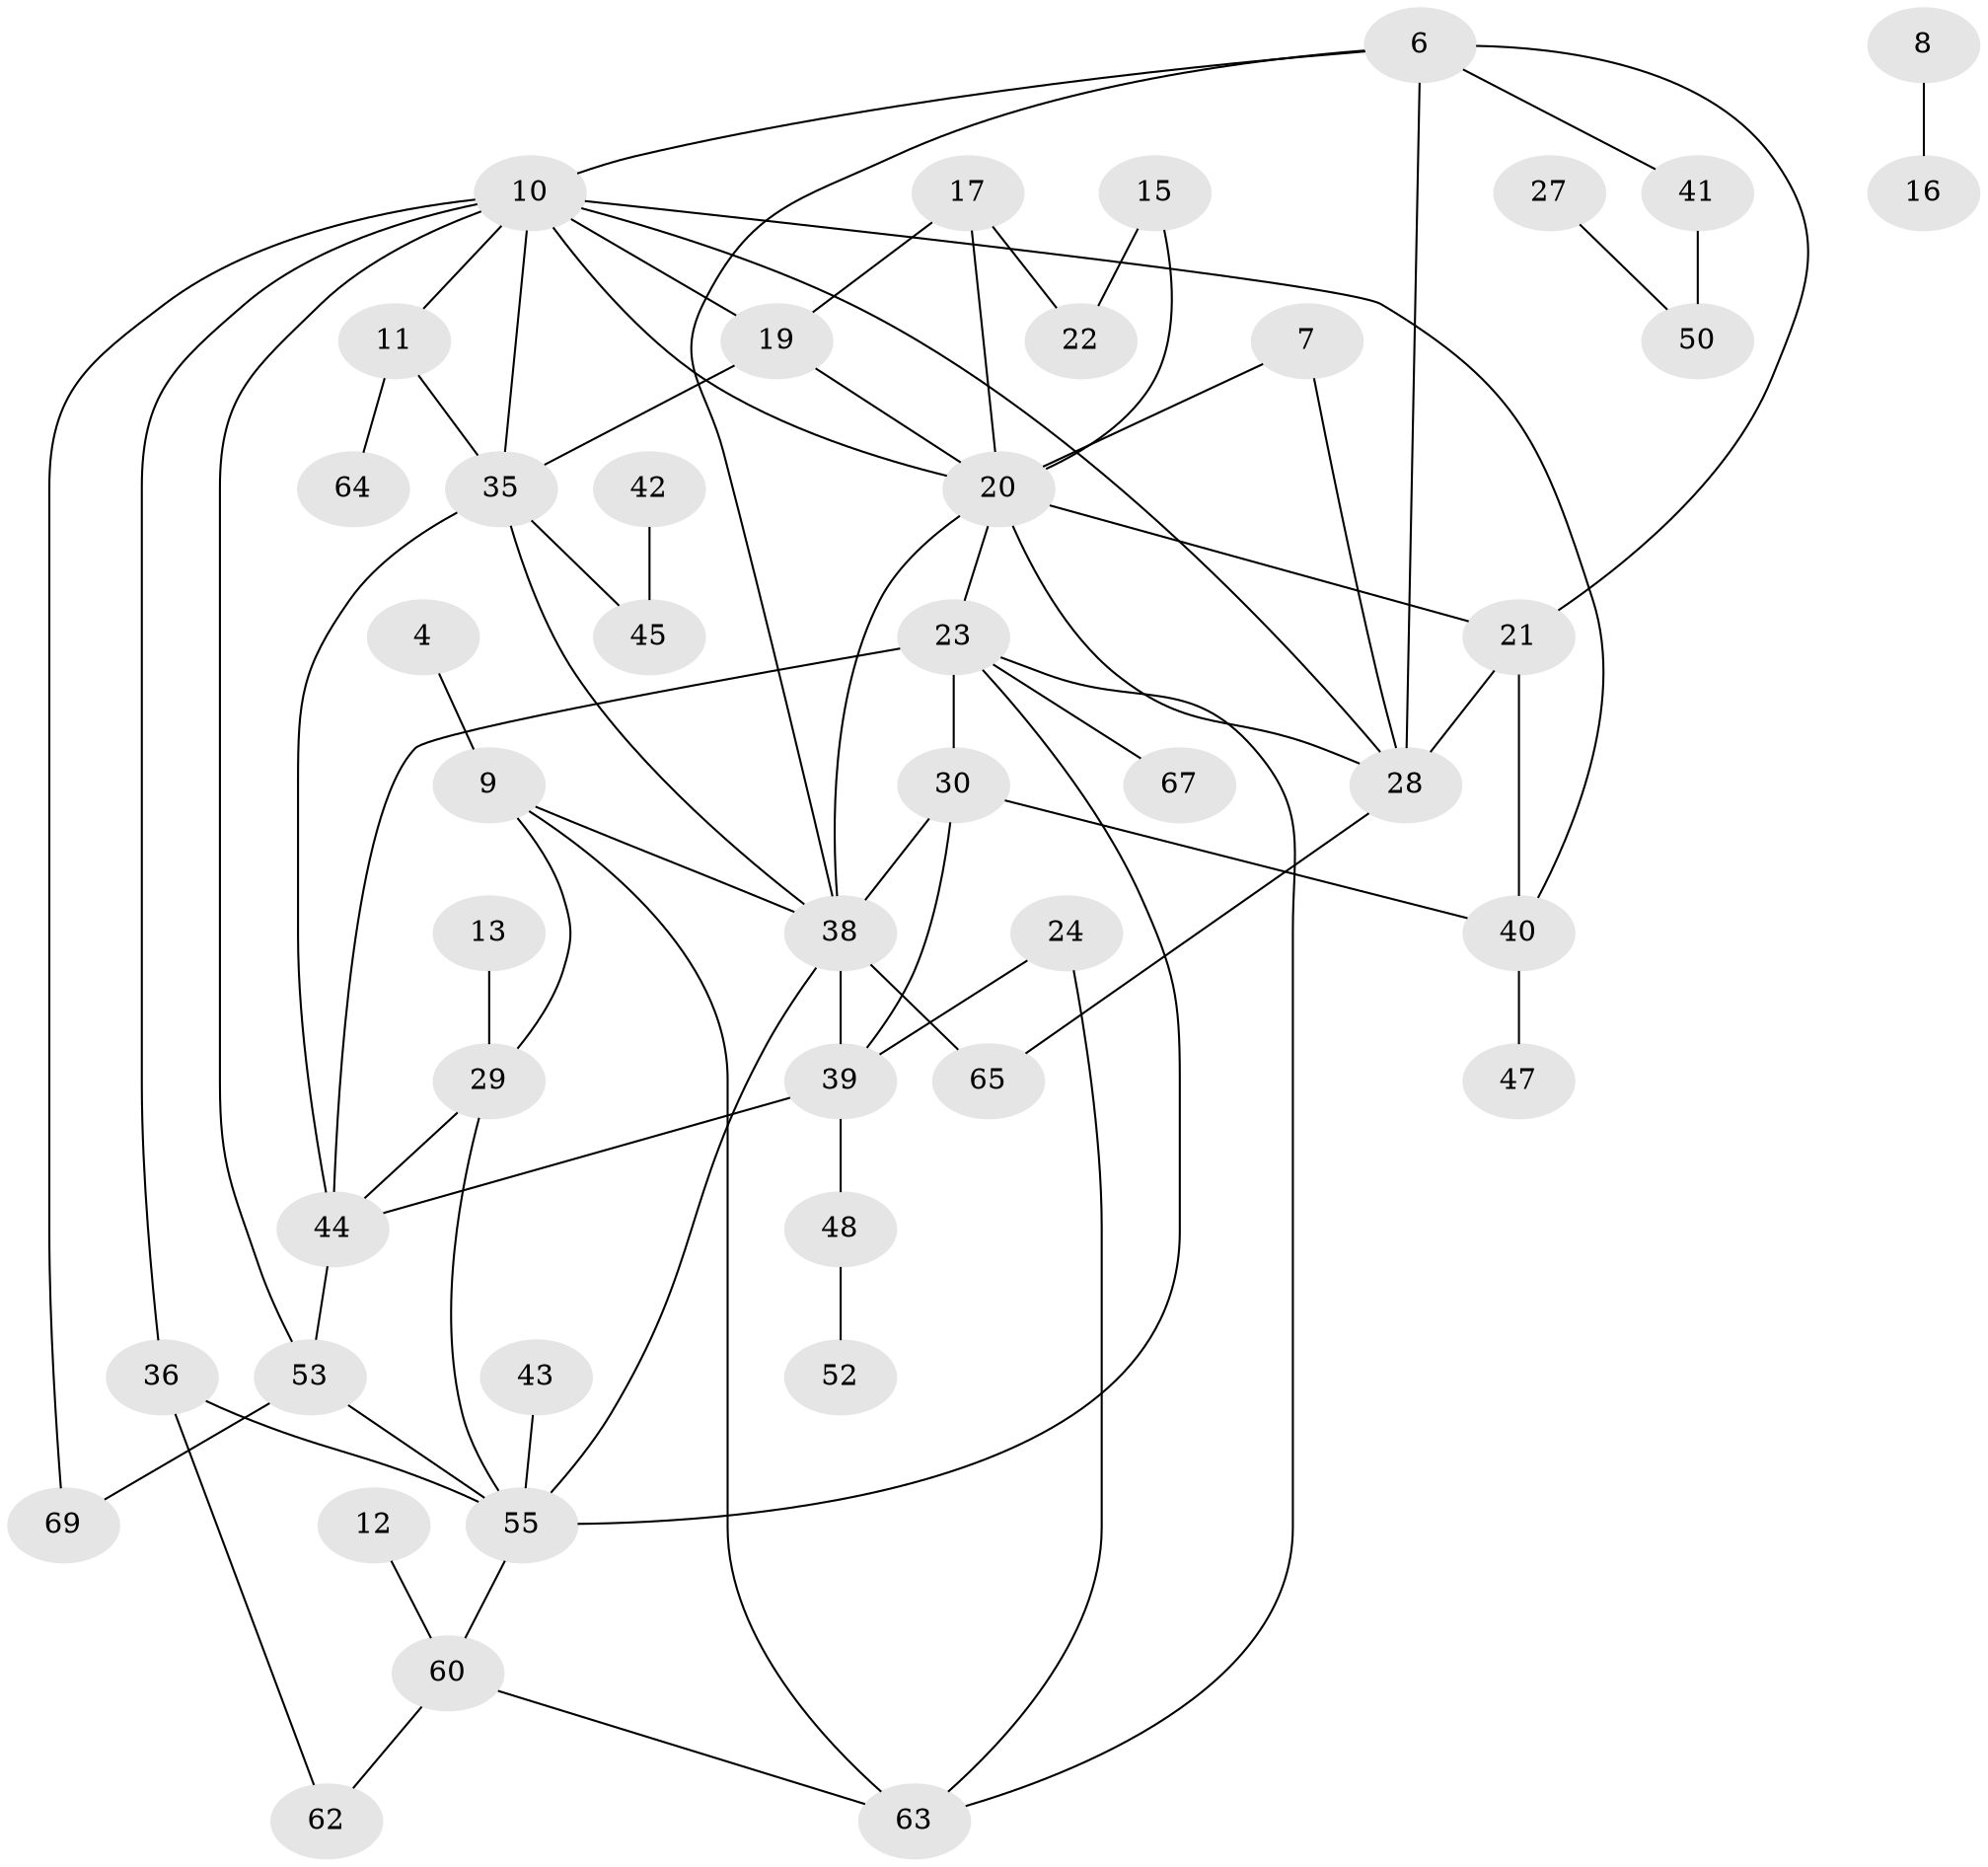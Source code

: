 // original degree distribution, {0: 0.15217391304347827, 1: 0.2391304347826087, 5: 0.036231884057971016, 2: 0.26811594202898553, 4: 0.06521739130434782, 3: 0.1956521739130435, 6: 0.028985507246376812, 7: 0.007246376811594203, 8: 0.007246376811594203}
// Generated by graph-tools (version 1.1) at 2025/33/03/09/25 02:33:33]
// undirected, 45 vertices, 73 edges
graph export_dot {
graph [start="1"]
  node [color=gray90,style=filled];
  4;
  6;
  7;
  8;
  9;
  10;
  11;
  12;
  13;
  15;
  16;
  17;
  19;
  20;
  21;
  22;
  23;
  24;
  27;
  28;
  29;
  30;
  35;
  36;
  38;
  39;
  40;
  41;
  42;
  43;
  44;
  45;
  47;
  48;
  50;
  52;
  53;
  55;
  60;
  62;
  63;
  64;
  65;
  67;
  69;
  4 -- 9 [weight=1.0];
  6 -- 10 [weight=1.0];
  6 -- 21 [weight=1.0];
  6 -- 28 [weight=2.0];
  6 -- 38 [weight=1.0];
  6 -- 41 [weight=1.0];
  7 -- 20 [weight=1.0];
  7 -- 28 [weight=1.0];
  8 -- 16 [weight=1.0];
  9 -- 29 [weight=1.0];
  9 -- 38 [weight=1.0];
  9 -- 63 [weight=1.0];
  10 -- 11 [weight=1.0];
  10 -- 19 [weight=1.0];
  10 -- 20 [weight=1.0];
  10 -- 28 [weight=1.0];
  10 -- 35 [weight=1.0];
  10 -- 36 [weight=1.0];
  10 -- 40 [weight=1.0];
  10 -- 53 [weight=1.0];
  10 -- 69 [weight=1.0];
  11 -- 35 [weight=1.0];
  11 -- 64 [weight=1.0];
  12 -- 60 [weight=1.0];
  13 -- 29 [weight=1.0];
  15 -- 20 [weight=1.0];
  15 -- 22 [weight=1.0];
  17 -- 19 [weight=1.0];
  17 -- 20 [weight=1.0];
  17 -- 22 [weight=1.0];
  19 -- 20 [weight=1.0];
  19 -- 35 [weight=1.0];
  20 -- 21 [weight=1.0];
  20 -- 23 [weight=1.0];
  20 -- 28 [weight=4.0];
  20 -- 38 [weight=3.0];
  21 -- 28 [weight=1.0];
  21 -- 40 [weight=1.0];
  23 -- 30 [weight=1.0];
  23 -- 44 [weight=1.0];
  23 -- 55 [weight=1.0];
  23 -- 63 [weight=1.0];
  23 -- 67 [weight=1.0];
  24 -- 39 [weight=1.0];
  24 -- 63 [weight=1.0];
  27 -- 50 [weight=1.0];
  28 -- 65 [weight=1.0];
  29 -- 44 [weight=1.0];
  29 -- 55 [weight=1.0];
  30 -- 38 [weight=1.0];
  30 -- 39 [weight=1.0];
  30 -- 40 [weight=1.0];
  35 -- 38 [weight=1.0];
  35 -- 44 [weight=1.0];
  35 -- 45 [weight=1.0];
  36 -- 55 [weight=1.0];
  36 -- 62 [weight=1.0];
  38 -- 39 [weight=1.0];
  38 -- 55 [weight=1.0];
  38 -- 65 [weight=1.0];
  39 -- 44 [weight=1.0];
  39 -- 48 [weight=1.0];
  40 -- 47 [weight=1.0];
  41 -- 50 [weight=1.0];
  42 -- 45 [weight=1.0];
  43 -- 55 [weight=1.0];
  44 -- 53 [weight=1.0];
  48 -- 52 [weight=1.0];
  53 -- 55 [weight=1.0];
  53 -- 69 [weight=1.0];
  55 -- 60 [weight=1.0];
  60 -- 62 [weight=1.0];
  60 -- 63 [weight=1.0];
}
